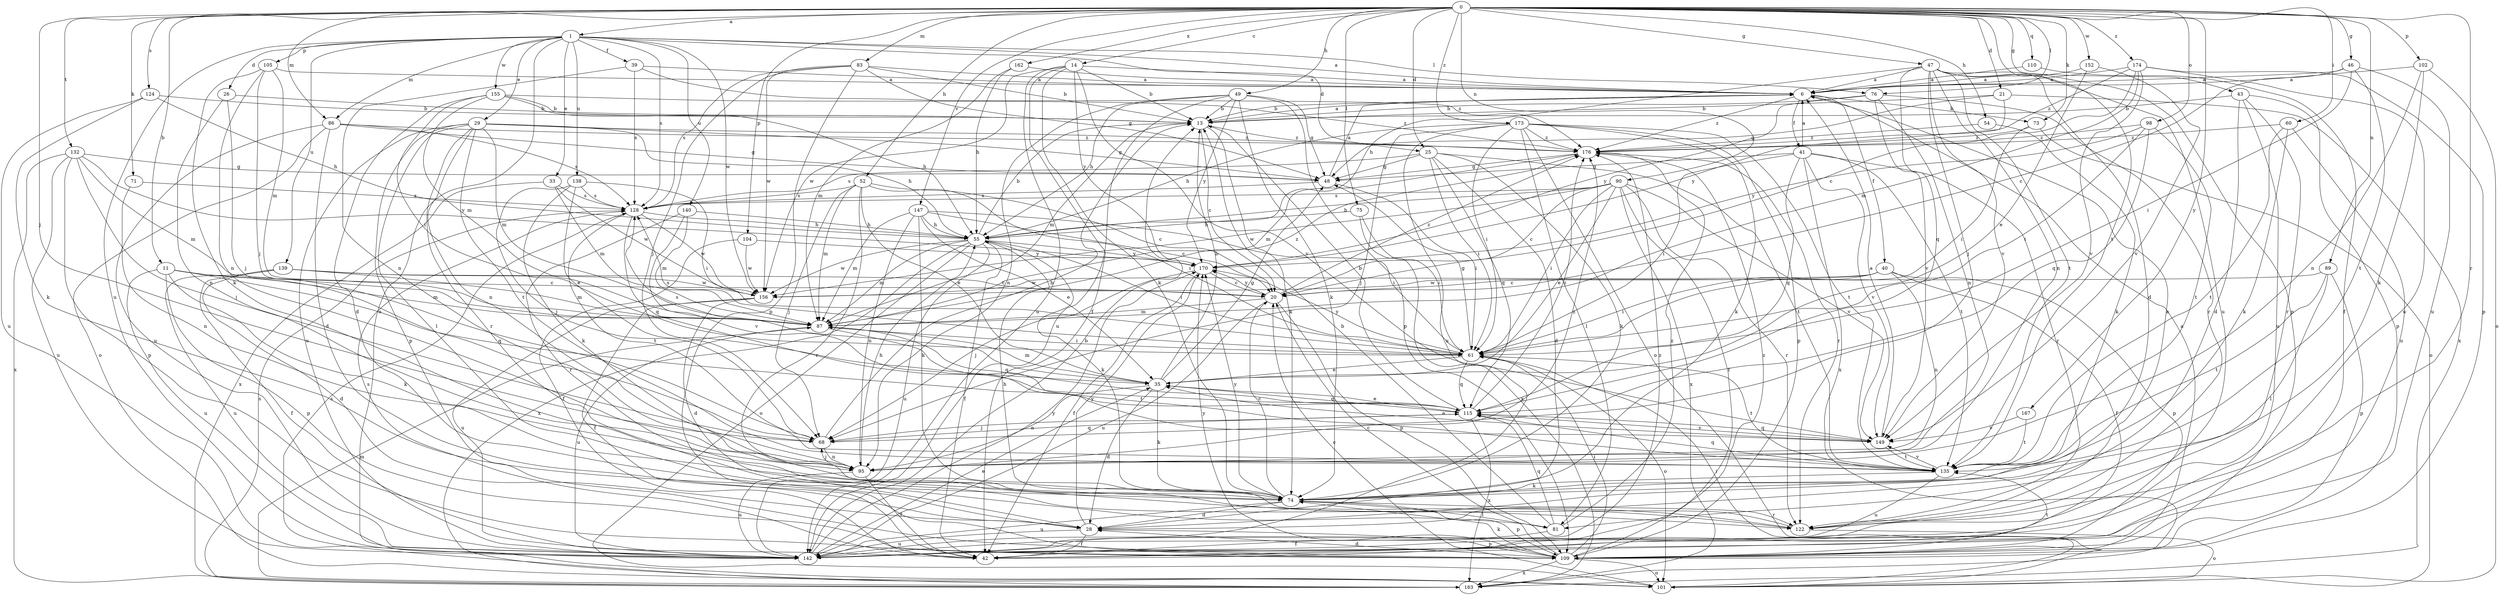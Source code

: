 strict digraph  {
0;
1;
6;
11;
13;
14;
20;
21;
25;
26;
28;
29;
33;
35;
39;
40;
41;
42;
43;
46;
47;
48;
49;
52;
54;
55;
60;
61;
68;
71;
73;
74;
75;
76;
81;
83;
86;
87;
89;
90;
95;
98;
101;
102;
104;
105;
109;
110;
115;
122;
124;
128;
132;
135;
138;
139;
140;
142;
147;
149;
152;
155;
156;
162;
163;
167;
170;
173;
174;
176;
0 -> 1  [label=a];
0 -> 11  [label=b];
0 -> 14  [label=c];
0 -> 21  [label=d];
0 -> 25  [label=d];
0 -> 43  [label=g];
0 -> 46  [label=g];
0 -> 47  [label=g];
0 -> 49  [label=h];
0 -> 52  [label=h];
0 -> 54  [label=h];
0 -> 60  [label=i];
0 -> 68  [label=j];
0 -> 71  [label=k];
0 -> 73  [label=k];
0 -> 75  [label=l];
0 -> 76  [label=l];
0 -> 83  [label=m];
0 -> 86  [label=m];
0 -> 89  [label=n];
0 -> 90  [label=n];
0 -> 98  [label=o];
0 -> 102  [label=p];
0 -> 104  [label=p];
0 -> 110  [label=q];
0 -> 122  [label=r];
0 -> 124  [label=s];
0 -> 132  [label=t];
0 -> 135  [label=t];
0 -> 147  [label=v];
0 -> 152  [label=w];
0 -> 162  [label=x];
0 -> 167  [label=y];
0 -> 173  [label=z];
0 -> 174  [label=z];
1 -> 6  [label=a];
1 -> 25  [label=d];
1 -> 26  [label=d];
1 -> 29  [label=e];
1 -> 33  [label=e];
1 -> 39  [label=f];
1 -> 76  [label=l];
1 -> 86  [label=m];
1 -> 101  [label=o];
1 -> 105  [label=p];
1 -> 128  [label=s];
1 -> 138  [label=u];
1 -> 139  [label=u];
1 -> 140  [label=u];
1 -> 142  [label=u];
1 -> 155  [label=w];
1 -> 156  [label=w];
6 -> 13  [label=b];
6 -> 40  [label=f];
6 -> 41  [label=f];
6 -> 73  [label=k];
6 -> 176  [label=z];
11 -> 20  [label=c];
11 -> 74  [label=k];
11 -> 87  [label=m];
11 -> 109  [label=p];
11 -> 115  [label=q];
11 -> 142  [label=u];
13 -> 6  [label=a];
13 -> 20  [label=c];
13 -> 74  [label=k];
13 -> 87  [label=m];
13 -> 176  [label=z];
14 -> 6  [label=a];
14 -> 13  [label=b];
14 -> 42  [label=f];
14 -> 74  [label=k];
14 -> 142  [label=u];
14 -> 149  [label=v];
14 -> 156  [label=w];
14 -> 170  [label=y];
20 -> 87  [label=m];
20 -> 109  [label=p];
20 -> 142  [label=u];
20 -> 170  [label=y];
20 -> 176  [label=z];
21 -> 13  [label=b];
21 -> 48  [label=g];
21 -> 163  [label=x];
21 -> 170  [label=y];
25 -> 28  [label=d];
25 -> 48  [label=g];
25 -> 61  [label=i];
25 -> 74  [label=k];
25 -> 115  [label=q];
25 -> 128  [label=s];
25 -> 135  [label=t];
26 -> 13  [label=b];
26 -> 68  [label=j];
26 -> 95  [label=n];
28 -> 42  [label=f];
28 -> 109  [label=p];
28 -> 142  [label=u];
28 -> 170  [label=y];
29 -> 48  [label=g];
29 -> 55  [label=h];
29 -> 81  [label=l];
29 -> 87  [label=m];
29 -> 95  [label=n];
29 -> 109  [label=p];
29 -> 122  [label=r];
29 -> 135  [label=t];
29 -> 142  [label=u];
29 -> 176  [label=z];
33 -> 87  [label=m];
33 -> 128  [label=s];
33 -> 156  [label=w];
33 -> 163  [label=x];
35 -> 13  [label=b];
35 -> 28  [label=d];
35 -> 48  [label=g];
35 -> 74  [label=k];
35 -> 87  [label=m];
35 -> 95  [label=n];
35 -> 115  [label=q];
35 -> 128  [label=s];
39 -> 6  [label=a];
39 -> 95  [label=n];
39 -> 128  [label=s];
39 -> 176  [label=z];
40 -> 20  [label=c];
40 -> 42  [label=f];
40 -> 61  [label=i];
40 -> 95  [label=n];
40 -> 109  [label=p];
40 -> 156  [label=w];
41 -> 6  [label=a];
41 -> 48  [label=g];
41 -> 61  [label=i];
41 -> 115  [label=q];
41 -> 122  [label=r];
41 -> 135  [label=t];
41 -> 149  [label=v];
41 -> 163  [label=x];
42 -> 128  [label=s];
43 -> 13  [label=b];
43 -> 28  [label=d];
43 -> 109  [label=p];
43 -> 122  [label=r];
43 -> 142  [label=u];
46 -> 6  [label=a];
46 -> 20  [label=c];
46 -> 61  [label=i];
46 -> 135  [label=t];
46 -> 142  [label=u];
47 -> 6  [label=a];
47 -> 28  [label=d];
47 -> 55  [label=h];
47 -> 68  [label=j];
47 -> 95  [label=n];
47 -> 109  [label=p];
47 -> 115  [label=q];
47 -> 135  [label=t];
47 -> 142  [label=u];
47 -> 149  [label=v];
48 -> 6  [label=a];
48 -> 61  [label=i];
48 -> 128  [label=s];
49 -> 13  [label=b];
49 -> 48  [label=g];
49 -> 55  [label=h];
49 -> 74  [label=k];
49 -> 95  [label=n];
49 -> 109  [label=p];
49 -> 142  [label=u];
49 -> 170  [label=y];
52 -> 20  [label=c];
52 -> 35  [label=e];
52 -> 61  [label=i];
52 -> 68  [label=j];
52 -> 87  [label=m];
52 -> 122  [label=r];
52 -> 128  [label=s];
54 -> 74  [label=k];
54 -> 176  [label=z];
55 -> 13  [label=b];
55 -> 42  [label=f];
55 -> 61  [label=i];
55 -> 74  [label=k];
55 -> 87  [label=m];
55 -> 101  [label=o];
55 -> 142  [label=u];
55 -> 156  [label=w];
55 -> 163  [label=x];
55 -> 170  [label=y];
60 -> 74  [label=k];
60 -> 135  [label=t];
60 -> 142  [label=u];
60 -> 176  [label=z];
61 -> 35  [label=e];
61 -> 48  [label=g];
61 -> 101  [label=o];
61 -> 115  [label=q];
61 -> 128  [label=s];
61 -> 135  [label=t];
61 -> 170  [label=y];
68 -> 13  [label=b];
68 -> 95  [label=n];
68 -> 115  [label=q];
71 -> 95  [label=n];
71 -> 128  [label=s];
73 -> 61  [label=i];
73 -> 101  [label=o];
73 -> 176  [label=z];
74 -> 20  [label=c];
74 -> 28  [label=d];
74 -> 81  [label=l];
74 -> 109  [label=p];
74 -> 122  [label=r];
74 -> 142  [label=u];
74 -> 170  [label=y];
75 -> 55  [label=h];
75 -> 61  [label=i];
75 -> 163  [label=x];
76 -> 13  [label=b];
76 -> 95  [label=n];
76 -> 122  [label=r];
76 -> 149  [label=v];
76 -> 170  [label=y];
81 -> 13  [label=b];
81 -> 42  [label=f];
81 -> 115  [label=q];
81 -> 176  [label=z];
83 -> 6  [label=a];
83 -> 13  [label=b];
83 -> 48  [label=g];
83 -> 68  [label=j];
83 -> 109  [label=p];
83 -> 128  [label=s];
83 -> 156  [label=w];
86 -> 28  [label=d];
86 -> 48  [label=g];
86 -> 101  [label=o];
86 -> 128  [label=s];
86 -> 142  [label=u];
86 -> 176  [label=z];
87 -> 61  [label=i];
87 -> 115  [label=q];
87 -> 135  [label=t];
87 -> 142  [label=u];
87 -> 176  [label=z];
89 -> 81  [label=l];
89 -> 109  [label=p];
89 -> 135  [label=t];
89 -> 156  [label=w];
90 -> 20  [label=c];
90 -> 35  [label=e];
90 -> 42  [label=f];
90 -> 55  [label=h];
90 -> 61  [label=i];
90 -> 122  [label=r];
90 -> 128  [label=s];
90 -> 149  [label=v];
90 -> 156  [label=w];
90 -> 163  [label=x];
95 -> 42  [label=f];
95 -> 55  [label=h];
95 -> 68  [label=j];
95 -> 142  [label=u];
95 -> 176  [label=z];
98 -> 61  [label=i];
98 -> 115  [label=q];
98 -> 135  [label=t];
98 -> 170  [label=y];
98 -> 176  [label=z];
101 -> 20  [label=c];
101 -> 61  [label=i];
101 -> 128  [label=s];
102 -> 6  [label=a];
102 -> 74  [label=k];
102 -> 95  [label=n];
102 -> 101  [label=o];
104 -> 42  [label=f];
104 -> 156  [label=w];
104 -> 170  [label=y];
105 -> 6  [label=a];
105 -> 68  [label=j];
105 -> 74  [label=k];
105 -> 87  [label=m];
105 -> 95  [label=n];
109 -> 6  [label=a];
109 -> 20  [label=c];
109 -> 28  [label=d];
109 -> 61  [label=i];
109 -> 74  [label=k];
109 -> 101  [label=o];
109 -> 135  [label=t];
109 -> 163  [label=x];
109 -> 170  [label=y];
109 -> 176  [label=z];
110 -> 6  [label=a];
110 -> 42  [label=f];
115 -> 13  [label=b];
115 -> 35  [label=e];
115 -> 68  [label=j];
115 -> 149  [label=v];
115 -> 163  [label=x];
115 -> 176  [label=z];
122 -> 6  [label=a];
122 -> 55  [label=h];
122 -> 101  [label=o];
124 -> 13  [label=b];
124 -> 55  [label=h];
124 -> 74  [label=k];
124 -> 142  [label=u];
128 -> 55  [label=h];
128 -> 115  [label=q];
128 -> 135  [label=t];
128 -> 156  [label=w];
132 -> 48  [label=g];
132 -> 68  [label=j];
132 -> 87  [label=m];
132 -> 109  [label=p];
132 -> 142  [label=u];
132 -> 163  [label=x];
132 -> 170  [label=y];
135 -> 74  [label=k];
135 -> 115  [label=q];
135 -> 142  [label=u];
135 -> 149  [label=v];
138 -> 35  [label=e];
138 -> 61  [label=i];
138 -> 68  [label=j];
138 -> 74  [label=k];
138 -> 128  [label=s];
139 -> 20  [label=c];
139 -> 28  [label=d];
139 -> 42  [label=f];
139 -> 87  [label=m];
139 -> 142  [label=u];
139 -> 156  [label=w];
140 -> 55  [label=h];
140 -> 87  [label=m];
140 -> 122  [label=r];
140 -> 149  [label=v];
142 -> 13  [label=b];
142 -> 35  [label=e];
142 -> 170  [label=y];
142 -> 176  [label=z];
147 -> 20  [label=c];
147 -> 35  [label=e];
147 -> 55  [label=h];
147 -> 61  [label=i];
147 -> 74  [label=k];
147 -> 87  [label=m];
147 -> 95  [label=n];
149 -> 6  [label=a];
149 -> 35  [label=e];
149 -> 115  [label=q];
149 -> 135  [label=t];
152 -> 6  [label=a];
152 -> 35  [label=e];
152 -> 149  [label=v];
155 -> 13  [label=b];
155 -> 28  [label=d];
155 -> 55  [label=h];
155 -> 61  [label=i];
155 -> 87  [label=m];
155 -> 176  [label=z];
156 -> 28  [label=d];
156 -> 42  [label=f];
156 -> 142  [label=u];
162 -> 6  [label=a];
162 -> 55  [label=h];
162 -> 87  [label=m];
163 -> 87  [label=m];
163 -> 128  [label=s];
167 -> 135  [label=t];
167 -> 149  [label=v];
170 -> 20  [label=c];
170 -> 42  [label=f];
170 -> 68  [label=j];
173 -> 55  [label=h];
173 -> 61  [label=i];
173 -> 68  [label=j];
173 -> 74  [label=k];
173 -> 81  [label=l];
173 -> 101  [label=o];
173 -> 109  [label=p];
173 -> 135  [label=t];
173 -> 142  [label=u];
173 -> 176  [label=z];
174 -> 6  [label=a];
174 -> 20  [label=c];
174 -> 87  [label=m];
174 -> 109  [label=p];
174 -> 142  [label=u];
174 -> 149  [label=v];
174 -> 176  [label=z];
176 -> 48  [label=g];
176 -> 87  [label=m];
176 -> 122  [label=r];
}
